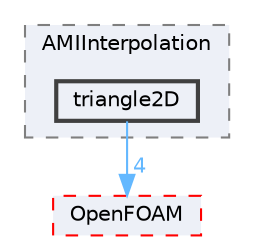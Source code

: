 digraph "src/meshTools/AMIInterpolation/triangle2D"
{
 // LATEX_PDF_SIZE
  bgcolor="transparent";
  edge [fontname=Helvetica,fontsize=10,labelfontname=Helvetica,labelfontsize=10];
  node [fontname=Helvetica,fontsize=10,shape=box,height=0.2,width=0.4];
  compound=true
  subgraph clusterdir_6b9532b4107849d088a6e7b91bdf643c {
    graph [ bgcolor="#edf0f7", pencolor="grey50", label="AMIInterpolation", fontname=Helvetica,fontsize=10 style="filled,dashed", URL="dir_6b9532b4107849d088a6e7b91bdf643c.html",tooltip=""]
  dir_55707bfed3bcd9a51b4b1911d1d1aa1d [label="triangle2D", fillcolor="#edf0f7", color="grey25", style="filled,bold", URL="dir_55707bfed3bcd9a51b4b1911d1d1aa1d.html",tooltip=""];
  }
  dir_c5473ff19b20e6ec4dfe5c310b3778a8 [label="OpenFOAM", fillcolor="#edf0f7", color="red", style="filled,dashed", URL="dir_c5473ff19b20e6ec4dfe5c310b3778a8.html",tooltip=""];
  dir_55707bfed3bcd9a51b4b1911d1d1aa1d->dir_c5473ff19b20e6ec4dfe5c310b3778a8 [headlabel="4", labeldistance=1.5 headhref="dir_004119_002695.html" href="dir_004119_002695.html" color="steelblue1" fontcolor="steelblue1"];
}
